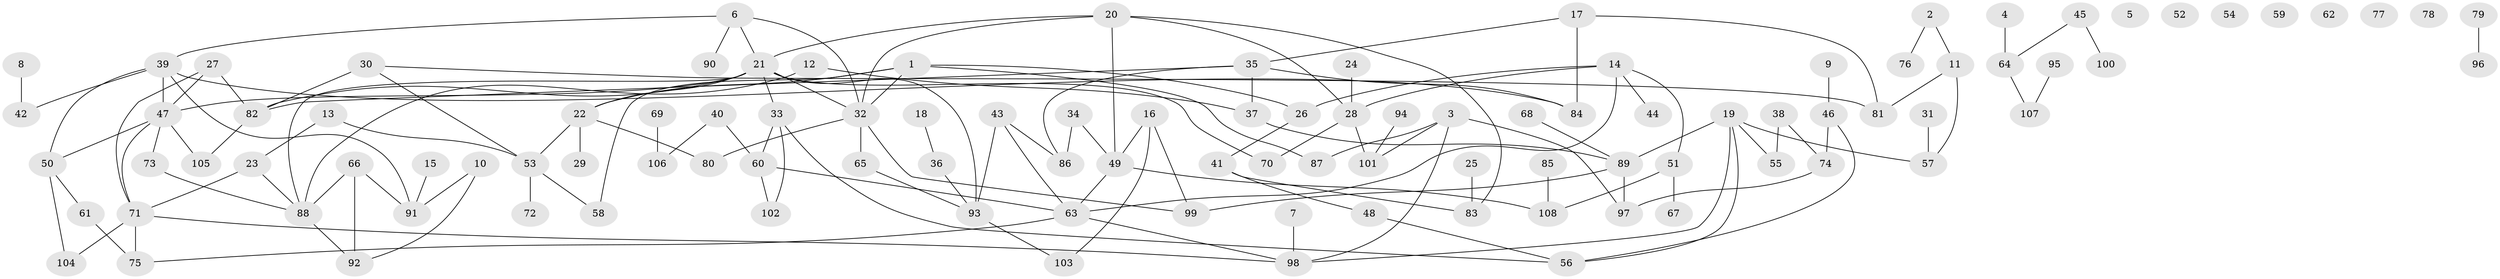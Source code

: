 // coarse degree distribution, {4: 0.13043478260869565, 2: 0.17391304347826086, 0: 0.17391304347826086, 6: 0.08695652173913043, 1: 0.15217391304347827, 3: 0.1956521739130435, 14: 0.021739130434782608, 13: 0.021739130434782608, 8: 0.021739130434782608, 5: 0.021739130434782608}
// Generated by graph-tools (version 1.1) at 2025/16/03/04/25 18:16:36]
// undirected, 108 vertices, 146 edges
graph export_dot {
graph [start="1"]
  node [color=gray90,style=filled];
  1;
  2;
  3;
  4;
  5;
  6;
  7;
  8;
  9;
  10;
  11;
  12;
  13;
  14;
  15;
  16;
  17;
  18;
  19;
  20;
  21;
  22;
  23;
  24;
  25;
  26;
  27;
  28;
  29;
  30;
  31;
  32;
  33;
  34;
  35;
  36;
  37;
  38;
  39;
  40;
  41;
  42;
  43;
  44;
  45;
  46;
  47;
  48;
  49;
  50;
  51;
  52;
  53;
  54;
  55;
  56;
  57;
  58;
  59;
  60;
  61;
  62;
  63;
  64;
  65;
  66;
  67;
  68;
  69;
  70;
  71;
  72;
  73;
  74;
  75;
  76;
  77;
  78;
  79;
  80;
  81;
  82;
  83;
  84;
  85;
  86;
  87;
  88;
  89;
  90;
  91;
  92;
  93;
  94;
  95;
  96;
  97;
  98;
  99;
  100;
  101;
  102;
  103;
  104;
  105;
  106;
  107;
  108;
  1 -- 22;
  1 -- 26;
  1 -- 32;
  1 -- 58;
  1 -- 87;
  2 -- 11;
  2 -- 76;
  3 -- 87;
  3 -- 97;
  3 -- 98;
  3 -- 101;
  4 -- 64;
  6 -- 21;
  6 -- 32;
  6 -- 39;
  6 -- 90;
  7 -- 98;
  8 -- 42;
  9 -- 46;
  10 -- 91;
  10 -- 92;
  11 -- 57;
  11 -- 81;
  12 -- 37;
  12 -- 88;
  13 -- 23;
  13 -- 53;
  14 -- 26;
  14 -- 28;
  14 -- 44;
  14 -- 51;
  14 -- 63;
  15 -- 91;
  16 -- 49;
  16 -- 99;
  16 -- 103;
  17 -- 35;
  17 -- 81;
  17 -- 84;
  18 -- 36;
  19 -- 55;
  19 -- 56;
  19 -- 57;
  19 -- 89;
  19 -- 98;
  20 -- 21;
  20 -- 28;
  20 -- 32;
  20 -- 49;
  20 -- 83;
  21 -- 22;
  21 -- 32;
  21 -- 33;
  21 -- 47;
  21 -- 70;
  21 -- 82;
  21 -- 88;
  21 -- 93;
  22 -- 29;
  22 -- 53;
  22 -- 80;
  23 -- 71;
  23 -- 88;
  24 -- 28;
  25 -- 83;
  26 -- 41;
  27 -- 47;
  27 -- 71;
  27 -- 82;
  28 -- 70;
  28 -- 101;
  30 -- 53;
  30 -- 81;
  30 -- 82;
  31 -- 57;
  32 -- 65;
  32 -- 80;
  32 -- 99;
  33 -- 56;
  33 -- 60;
  33 -- 102;
  34 -- 49;
  34 -- 86;
  35 -- 37;
  35 -- 82;
  35 -- 84;
  35 -- 86;
  36 -- 93;
  37 -- 89;
  38 -- 55;
  38 -- 74;
  39 -- 42;
  39 -- 47;
  39 -- 50;
  39 -- 84;
  39 -- 91;
  40 -- 60;
  40 -- 106;
  41 -- 48;
  41 -- 83;
  43 -- 63;
  43 -- 86;
  43 -- 93;
  45 -- 64;
  45 -- 100;
  46 -- 56;
  46 -- 74;
  47 -- 50;
  47 -- 71;
  47 -- 73;
  47 -- 105;
  48 -- 56;
  49 -- 63;
  49 -- 108;
  50 -- 61;
  50 -- 104;
  51 -- 67;
  51 -- 108;
  53 -- 58;
  53 -- 72;
  60 -- 63;
  60 -- 102;
  61 -- 75;
  63 -- 75;
  63 -- 98;
  64 -- 107;
  65 -- 93;
  66 -- 88;
  66 -- 91;
  66 -- 92;
  68 -- 89;
  69 -- 106;
  71 -- 75;
  71 -- 98;
  71 -- 104;
  73 -- 88;
  74 -- 97;
  79 -- 96;
  82 -- 105;
  85 -- 108;
  88 -- 92;
  89 -- 97;
  89 -- 99;
  93 -- 103;
  94 -- 101;
  95 -- 107;
}
